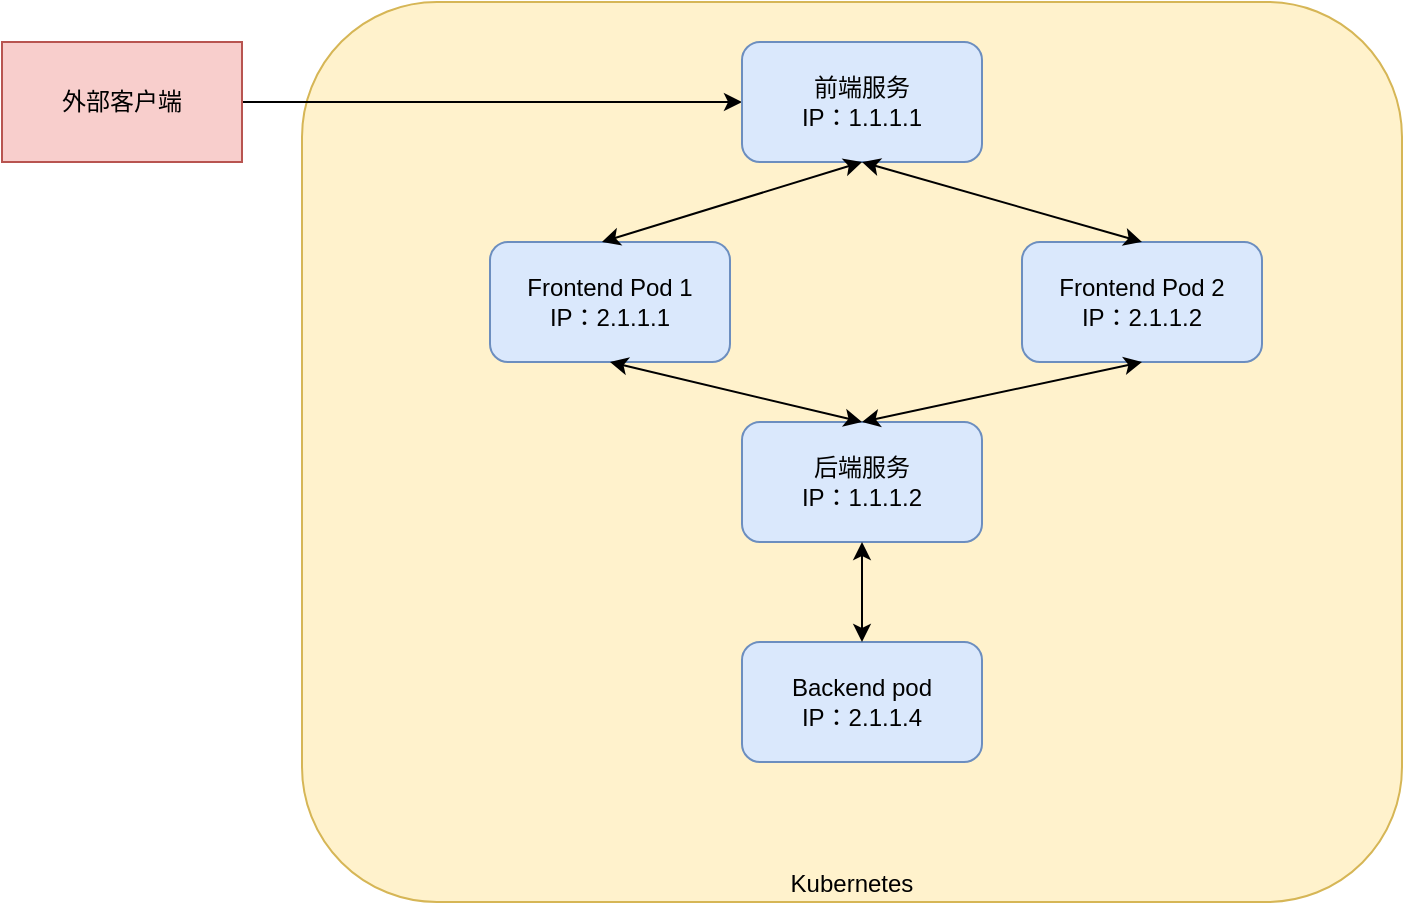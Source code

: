 <mxfile version="24.6.4" type="github">
  <diagram name="第 1 页" id="OT-c-xMcl7v1hHUf92f1">
    <mxGraphModel dx="956" dy="577" grid="1" gridSize="10" guides="1" tooltips="1" connect="1" arrows="1" fold="1" page="1" pageScale="1" pageWidth="827" pageHeight="1169" math="0" shadow="0">
      <root>
        <mxCell id="0" />
        <mxCell id="1" parent="0" />
        <mxCell id="OTR98fdlWJB_1xtoDCvi-2" value="Kubernetes" style="rounded=1;whiteSpace=wrap;html=1;verticalAlign=bottom;fillColor=#fff2cc;strokeColor=#d6b656;" vertex="1" parent="1">
          <mxGeometry x="200" y="90" width="550" height="450" as="geometry" />
        </mxCell>
        <mxCell id="OTR98fdlWJB_1xtoDCvi-9" style="edgeStyle=orthogonalEdgeStyle;rounded=0;orthogonalLoop=1;jettySize=auto;html=1;" edge="1" parent="1" source="OTR98fdlWJB_1xtoDCvi-1" target="OTR98fdlWJB_1xtoDCvi-5">
          <mxGeometry relative="1" as="geometry" />
        </mxCell>
        <mxCell id="OTR98fdlWJB_1xtoDCvi-1" value="外部客户端" style="rounded=0;whiteSpace=wrap;html=1;fillColor=#f8cecc;strokeColor=#b85450;" vertex="1" parent="1">
          <mxGeometry x="50" y="110" width="120" height="60" as="geometry" />
        </mxCell>
        <mxCell id="OTR98fdlWJB_1xtoDCvi-3" value="Frontend Pod 1&lt;div&gt;IP：2.1.1.1&lt;/div&gt;" style="rounded=1;whiteSpace=wrap;html=1;fillColor=#dae8fc;strokeColor=#6c8ebf;" vertex="1" parent="1">
          <mxGeometry x="294" y="210" width="120" height="60" as="geometry" />
        </mxCell>
        <mxCell id="OTR98fdlWJB_1xtoDCvi-4" value="Frontend Pod 2&lt;div&gt;IP：2.1.1.2&lt;/div&gt;" style="rounded=1;whiteSpace=wrap;html=1;fillColor=#dae8fc;strokeColor=#6c8ebf;" vertex="1" parent="1">
          <mxGeometry x="560" y="210" width="120" height="60" as="geometry" />
        </mxCell>
        <mxCell id="OTR98fdlWJB_1xtoDCvi-5" value="前端服务&lt;div&gt;IP：1.1.1.1&lt;/div&gt;" style="rounded=1;whiteSpace=wrap;html=1;fillColor=#dae8fc;strokeColor=#6c8ebf;" vertex="1" parent="1">
          <mxGeometry x="420" y="110" width="120" height="60" as="geometry" />
        </mxCell>
        <mxCell id="OTR98fdlWJB_1xtoDCvi-6" value="后端服务&lt;div&gt;IP：1.1.1.2&lt;/div&gt;" style="rounded=1;whiteSpace=wrap;html=1;fillColor=#dae8fc;strokeColor=#6c8ebf;" vertex="1" parent="1">
          <mxGeometry x="420" y="300" width="120" height="60" as="geometry" />
        </mxCell>
        <mxCell id="OTR98fdlWJB_1xtoDCvi-7" value="Backend pod&lt;div&gt;IP：2.1.1.4&lt;/div&gt;" style="rounded=1;whiteSpace=wrap;html=1;fillColor=#dae8fc;strokeColor=#6c8ebf;" vertex="1" parent="1">
          <mxGeometry x="420" y="410" width="120" height="60" as="geometry" />
        </mxCell>
        <mxCell id="OTR98fdlWJB_1xtoDCvi-11" value="" style="endArrow=classic;startArrow=classic;html=1;rounded=0;entryX=0.5;entryY=1;entryDx=0;entryDy=0;" edge="1" parent="1" target="OTR98fdlWJB_1xtoDCvi-5">
          <mxGeometry width="50" height="50" relative="1" as="geometry">
            <mxPoint x="350" y="210" as="sourcePoint" />
            <mxPoint x="400" y="160" as="targetPoint" />
            <Array as="points">
              <mxPoint x="480" y="170" />
            </Array>
          </mxGeometry>
        </mxCell>
        <mxCell id="OTR98fdlWJB_1xtoDCvi-12" value="" style="endArrow=classic;startArrow=classic;html=1;rounded=0;entryX=0.5;entryY=1;entryDx=0;entryDy=0;exitX=0.5;exitY=0;exitDx=0;exitDy=0;" edge="1" parent="1" source="OTR98fdlWJB_1xtoDCvi-4" target="OTR98fdlWJB_1xtoDCvi-5">
          <mxGeometry width="50" height="50" relative="1" as="geometry">
            <mxPoint x="490" y="270" as="sourcePoint" />
            <mxPoint x="540" y="220" as="targetPoint" />
          </mxGeometry>
        </mxCell>
        <mxCell id="OTR98fdlWJB_1xtoDCvi-13" value="" style="endArrow=classic;startArrow=classic;html=1;rounded=0;exitX=0.5;exitY=1;exitDx=0;exitDy=0;entryX=0.5;entryY=0;entryDx=0;entryDy=0;" edge="1" parent="1" source="OTR98fdlWJB_1xtoDCvi-3" target="OTR98fdlWJB_1xtoDCvi-6">
          <mxGeometry width="50" height="50" relative="1" as="geometry">
            <mxPoint x="380" y="400" as="sourcePoint" />
            <mxPoint x="430" y="350" as="targetPoint" />
          </mxGeometry>
        </mxCell>
        <mxCell id="OTR98fdlWJB_1xtoDCvi-14" value="" style="endArrow=classic;startArrow=classic;html=1;rounded=0;entryX=0.5;entryY=1;entryDx=0;entryDy=0;exitX=0.5;exitY=0;exitDx=0;exitDy=0;" edge="1" parent="1" source="OTR98fdlWJB_1xtoDCvi-6" target="OTR98fdlWJB_1xtoDCvi-4">
          <mxGeometry width="50" height="50" relative="1" as="geometry">
            <mxPoint x="120" y="440" as="sourcePoint" />
            <mxPoint x="170" y="390" as="targetPoint" />
          </mxGeometry>
        </mxCell>
        <mxCell id="OTR98fdlWJB_1xtoDCvi-15" value="" style="endArrow=classic;startArrow=classic;html=1;rounded=0;entryX=0.5;entryY=1;entryDx=0;entryDy=0;exitX=0.5;exitY=0;exitDx=0;exitDy=0;" edge="1" parent="1" source="OTR98fdlWJB_1xtoDCvi-7" target="OTR98fdlWJB_1xtoDCvi-6">
          <mxGeometry width="50" height="50" relative="1" as="geometry">
            <mxPoint x="330" y="440" as="sourcePoint" />
            <mxPoint x="380" y="390" as="targetPoint" />
          </mxGeometry>
        </mxCell>
      </root>
    </mxGraphModel>
  </diagram>
</mxfile>
